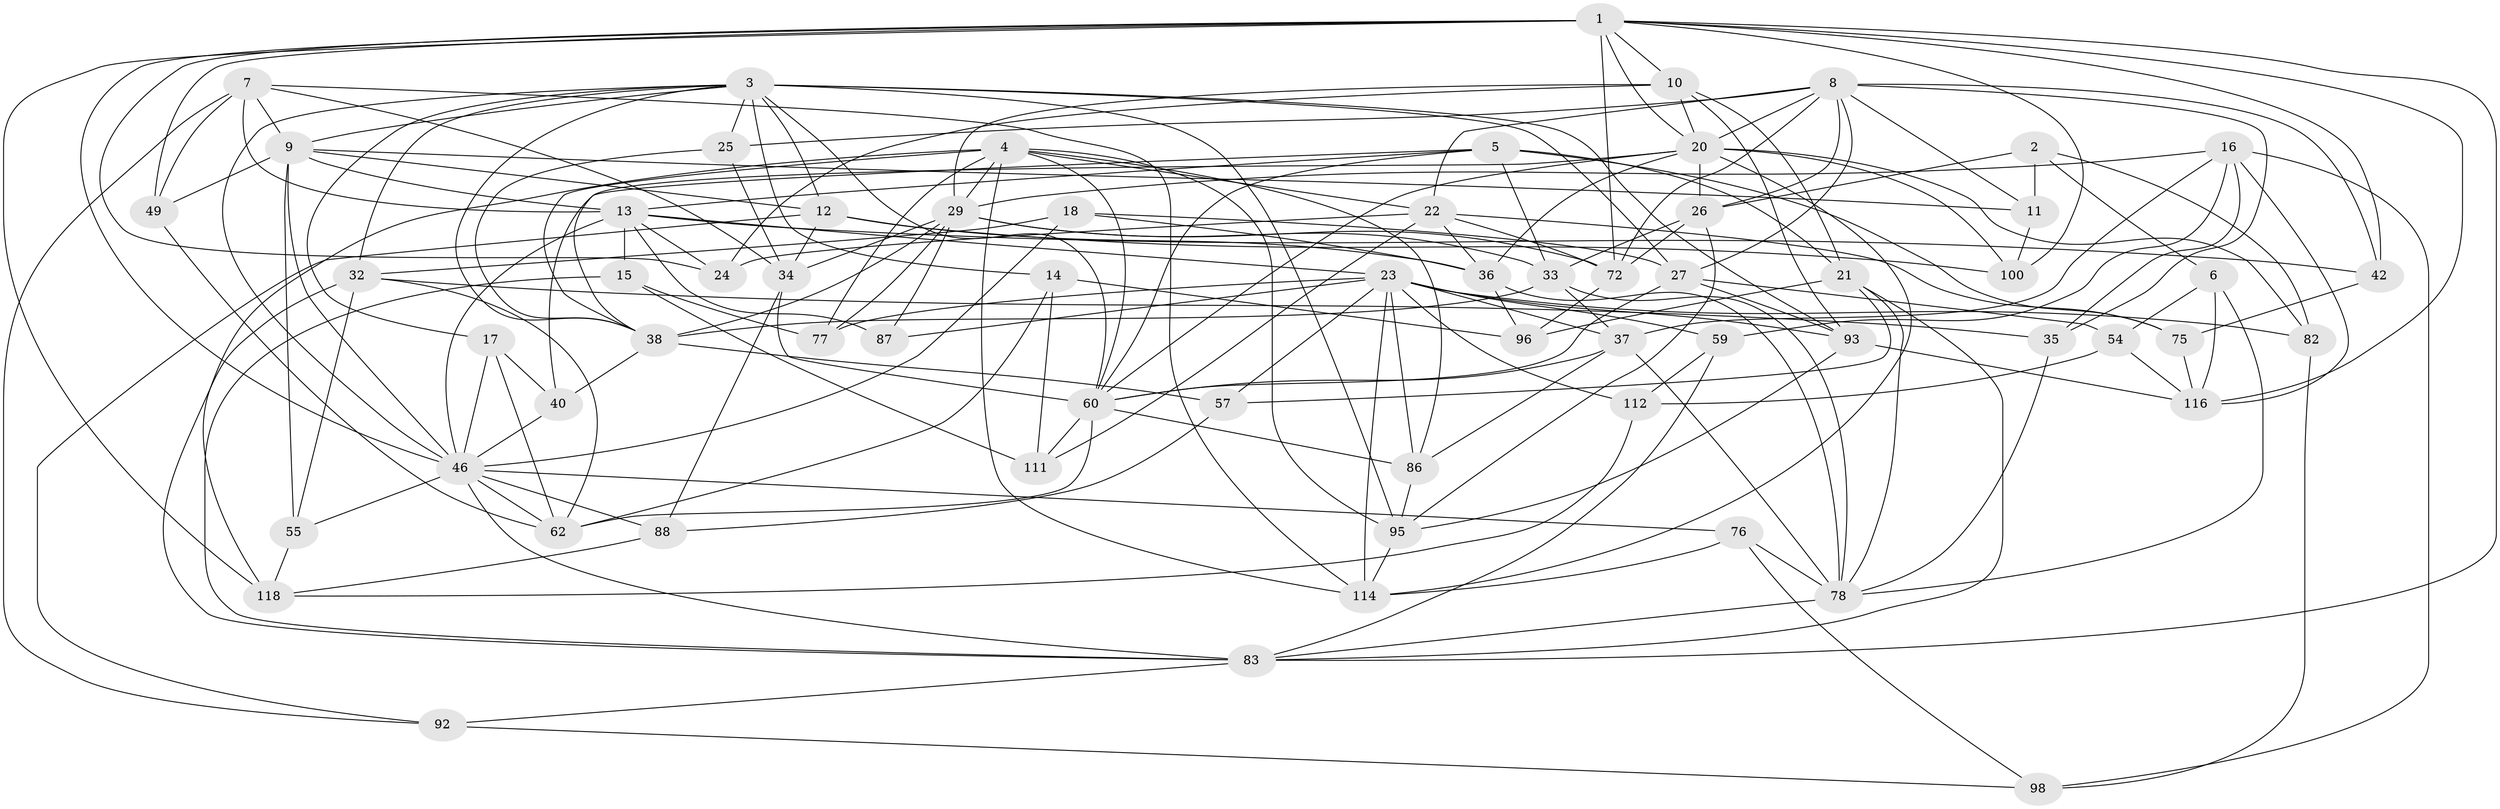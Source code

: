 // original degree distribution, {4: 1.0}
// Generated by graph-tools (version 1.1) at 2025/16/03/09/25 04:16:42]
// undirected, 65 vertices, 190 edges
graph export_dot {
graph [start="1"]
  node [color=gray90,style=filled];
  1 [super="+102+52"];
  2;
  3 [super="+44+104+58"];
  4 [super="+45+90"];
  5 [super="+70"];
  6;
  7 [super="+85"];
  8 [super="+97+28"];
  9 [super="+124+19"];
  10 [super="+101"];
  11;
  12 [super="+79"];
  13 [super="+106+63"];
  14;
  15;
  16 [super="+89"];
  17;
  18;
  20 [super="+69+31"];
  21 [super="+53"];
  22 [super="+74+115"];
  23 [super="+30+110+68"];
  24;
  25;
  26 [super="+41"];
  27 [super="+43"];
  29 [super="+64+56"];
  32 [super="+67"];
  33 [super="+65"];
  34 [super="+51"];
  35;
  36 [super="+73"];
  37 [super="+123"];
  38 [super="+47+39"];
  40;
  42;
  46 [super="+50+61"];
  49;
  54;
  55;
  57;
  59;
  60 [super="+113+71+84"];
  62 [super="+103"];
  72 [super="+117"];
  75;
  76;
  77;
  78 [super="+91"];
  82;
  83 [super="+127+109"];
  86 [super="+120"];
  87;
  88;
  92;
  93 [super="+94"];
  95 [super="+130"];
  96;
  98;
  100;
  111;
  112;
  114 [super="+122"];
  116 [super="+128"];
  118 [super="+126"];
  1 -- 42;
  1 -- 49;
  1 -- 20;
  1 -- 118 [weight=2];
  1 -- 46;
  1 -- 83;
  1 -- 100;
  1 -- 116;
  1 -- 24;
  1 -- 10;
  1 -- 72;
  2 -- 6;
  2 -- 11;
  2 -- 26;
  2 -- 82;
  3 -- 95;
  3 -- 32;
  3 -- 9;
  3 -- 12;
  3 -- 46;
  3 -- 25;
  3 -- 14;
  3 -- 17;
  3 -- 38;
  3 -- 27;
  3 -- 60;
  3 -- 93;
  4 -- 22;
  4 -- 118;
  4 -- 86;
  4 -- 95;
  4 -- 114;
  4 -- 60;
  4 -- 29 [weight=2];
  4 -- 77;
  4 -- 38;
  5 -- 33;
  5 -- 21;
  5 -- 38;
  5 -- 13;
  5 -- 75;
  5 -- 60;
  6 -- 54;
  6 -- 78;
  6 -- 116;
  7 -- 49;
  7 -- 114;
  7 -- 9;
  7 -- 92;
  7 -- 13;
  7 -- 34;
  8 -- 26;
  8 -- 22 [weight=2];
  8 -- 25;
  8 -- 42;
  8 -- 11;
  8 -- 35;
  8 -- 20;
  8 -- 72;
  8 -- 27;
  9 -- 11;
  9 -- 13;
  9 -- 49;
  9 -- 55;
  9 -- 46;
  9 -- 12;
  10 -- 21;
  10 -- 24;
  10 -- 93;
  10 -- 20;
  10 -- 29;
  11 -- 100;
  12 -- 92;
  12 -- 100;
  12 -- 34;
  12 -- 36;
  13 -- 23;
  13 -- 87 [weight=2];
  13 -- 24;
  13 -- 42;
  13 -- 15;
  13 -- 46;
  14 -- 96;
  14 -- 111;
  14 -- 62;
  15 -- 111;
  15 -- 77;
  15 -- 83;
  16 -- 98;
  16 -- 116;
  16 -- 29;
  16 -- 59;
  16 -- 35;
  16 -- 37;
  17 -- 40;
  17 -- 46;
  17 -- 62;
  18 -- 32;
  18 -- 36;
  18 -- 27;
  18 -- 46;
  20 -- 82;
  20 -- 100;
  20 -- 114;
  20 -- 36;
  20 -- 40;
  20 -- 26;
  20 -- 60;
  21 -- 96;
  21 -- 78;
  21 -- 57;
  21 -- 83;
  22 -- 111;
  22 -- 24;
  22 -- 75;
  22 -- 36;
  22 -- 72;
  23 -- 86 [weight=2];
  23 -- 87;
  23 -- 114;
  23 -- 93;
  23 -- 37;
  23 -- 57;
  23 -- 77;
  23 -- 112;
  23 -- 82;
  23 -- 59;
  25 -- 38;
  25 -- 34;
  26 -- 95;
  26 -- 33;
  26 -- 72;
  27 -- 93;
  27 -- 54;
  27 -- 60;
  29 -- 77;
  29 -- 72;
  29 -- 87;
  29 -- 33;
  29 -- 34;
  29 -- 38;
  32 -- 62;
  32 -- 83;
  32 -- 35;
  32 -- 55;
  33 -- 37;
  33 -- 78;
  33 -- 38;
  34 -- 88;
  34 -- 60;
  35 -- 78;
  36 -- 96;
  36 -- 78;
  37 -- 78;
  37 -- 86;
  37 -- 60;
  38 -- 40;
  38 -- 57;
  40 -- 46;
  42 -- 75;
  46 -- 62;
  46 -- 88;
  46 -- 55;
  46 -- 83;
  46 -- 76;
  49 -- 62;
  54 -- 112;
  54 -- 116;
  55 -- 118;
  57 -- 88;
  59 -- 112;
  59 -- 83;
  60 -- 111;
  60 -- 86;
  60 -- 62;
  72 -- 96;
  75 -- 116;
  76 -- 98;
  76 -- 114;
  76 -- 78;
  78 -- 83;
  82 -- 98;
  83 -- 92;
  86 -- 95;
  88 -- 118;
  92 -- 98;
  93 -- 95;
  93 -- 116;
  95 -- 114;
  112 -- 118;
}
